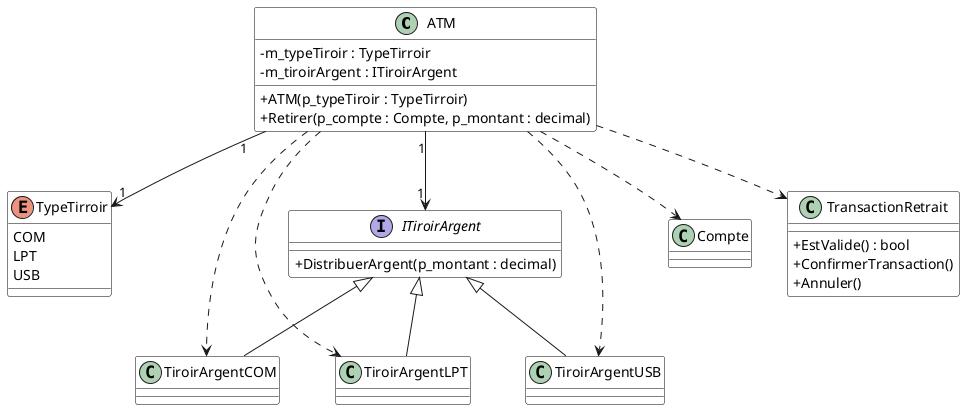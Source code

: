 @startuml DIP_v02_s01

skinparam classAttributeIconSize 0
skinparam class {
    BackgroundColor White
    BorderColor #000
}


ATM "1" --> "1" TypeTirroir
ATM "1" --> "1" ITiroirArgent

ATM ..> TiroirArgentCOM
ATM ..> TiroirArgentLPT
ATM ..> TiroirArgentUSB
ATM ..> Compte
ATM ..> TransactionRetrait

ITiroirArgent <|-- TiroirArgentCOM
ITiroirArgent <|-- TiroirArgentLPT
ITiroirArgent <|-- TiroirArgentUSB

enum TypeTirroir {
    COM
    LPT
    USB
}

class ATM {
    - m_typeTiroir : TypeTirroir
    - m_tiroirArgent : ITiroirArgent

    + ATM(p_typeTiroir : TypeTirroir)
    + Retirer(p_compte : Compte, p_montant : decimal)
}

class Compte {

}

interface ITiroirArgent {
    + DistribuerArgent(p_montant : decimal)
}

class TransactionRetrait {
   + EstValide() : bool
   + ConfirmerTransaction()
   + Annuler()
}

@enduml